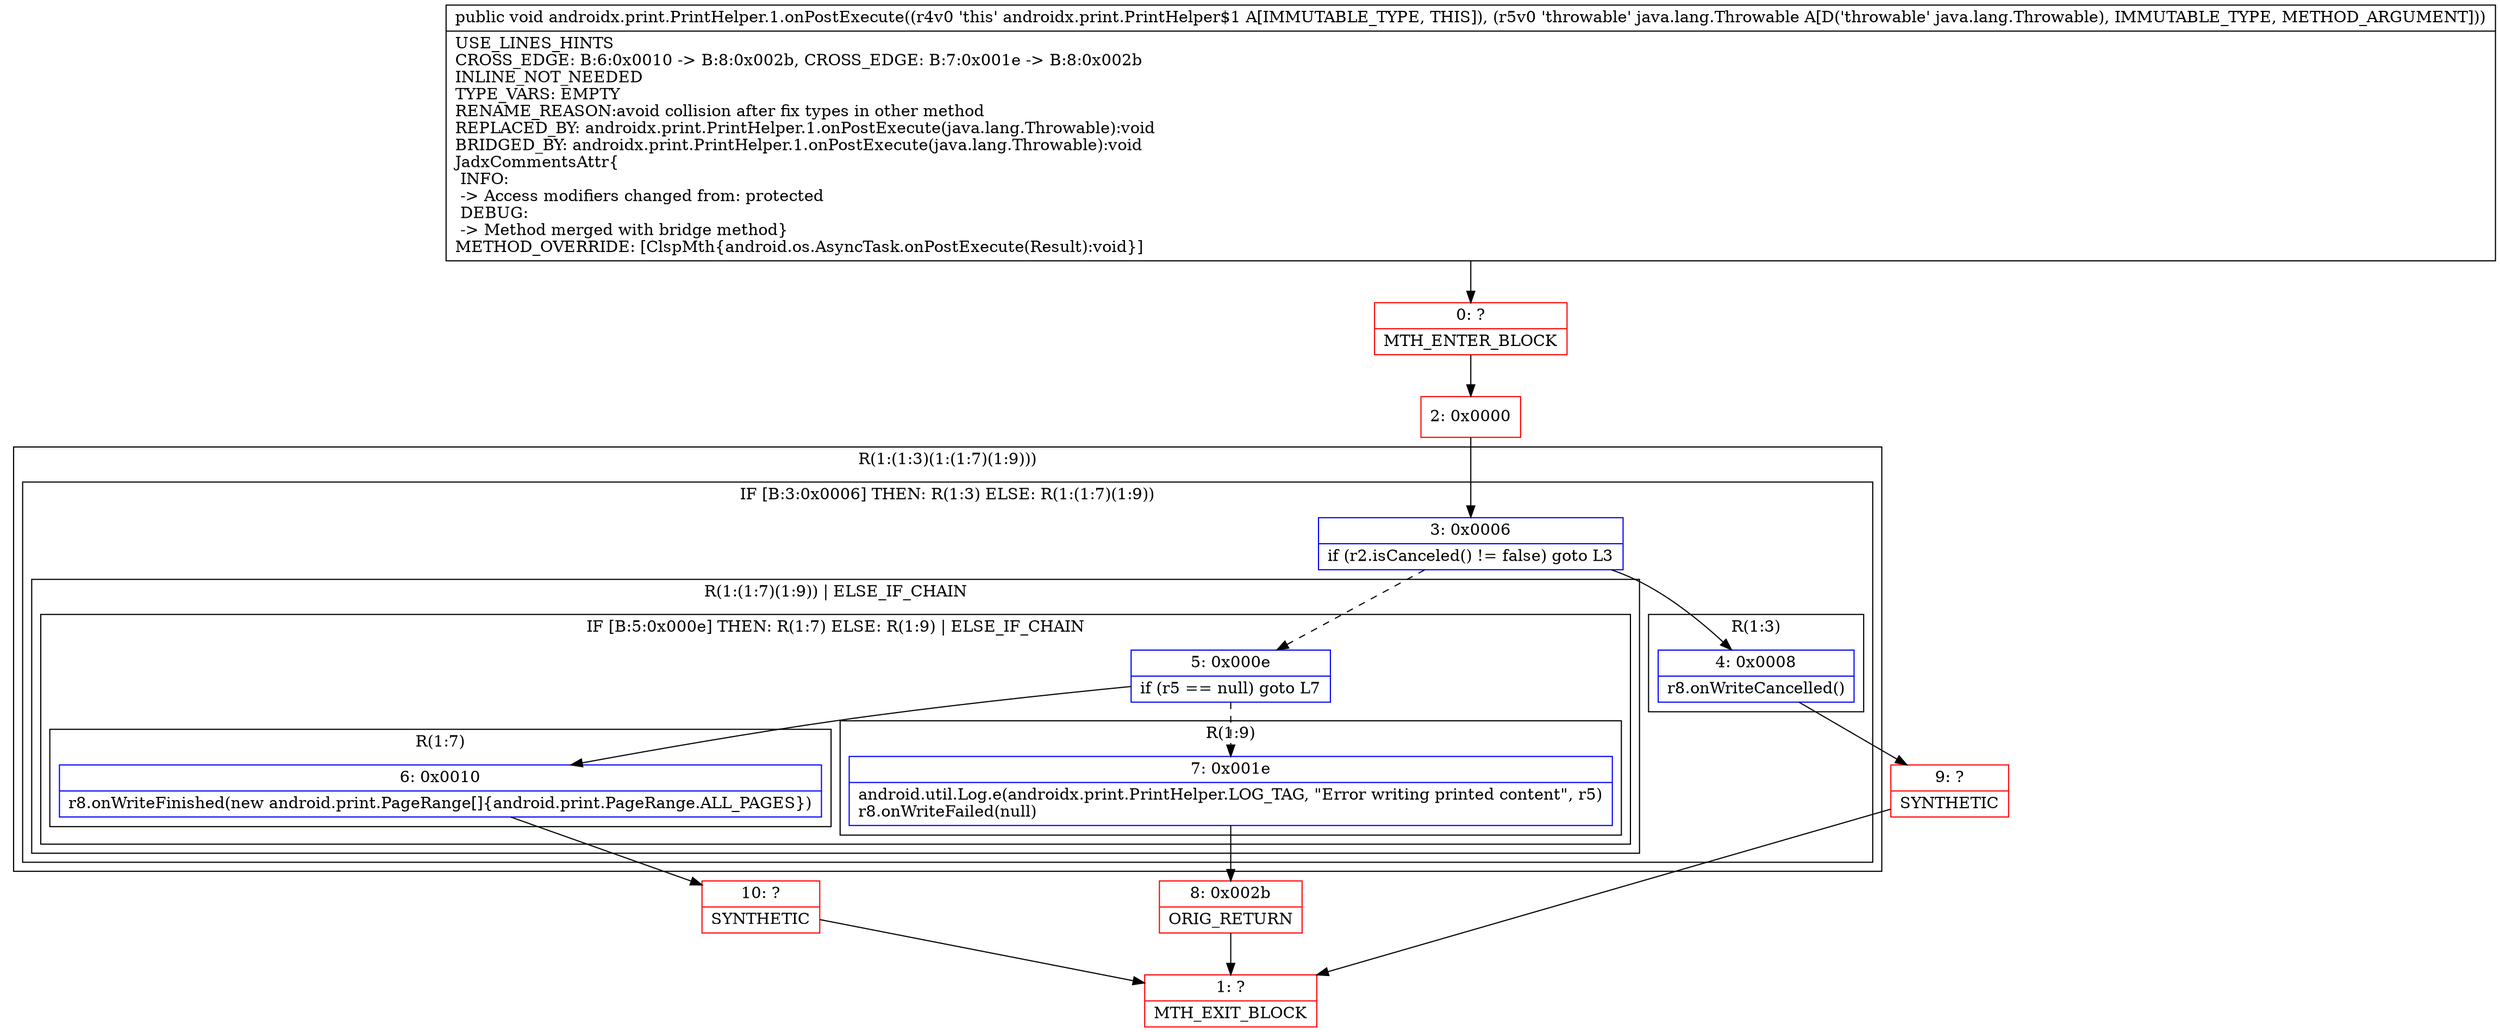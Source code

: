 digraph "CFG forandroidx.print.PrintHelper.1.onPostExecute(Ljava\/lang\/Throwable;)V" {
subgraph cluster_Region_608355997 {
label = "R(1:(1:3)(1:(1:7)(1:9)))";
node [shape=record,color=blue];
subgraph cluster_IfRegion_1425806403 {
label = "IF [B:3:0x0006] THEN: R(1:3) ELSE: R(1:(1:7)(1:9))";
node [shape=record,color=blue];
Node_3 [shape=record,label="{3\:\ 0x0006|if (r2.isCanceled() != false) goto L3\l}"];
subgraph cluster_Region_1355929621 {
label = "R(1:3)";
node [shape=record,color=blue];
Node_4 [shape=record,label="{4\:\ 0x0008|r8.onWriteCancelled()\l}"];
}
subgraph cluster_Region_1286884731 {
label = "R(1:(1:7)(1:9)) | ELSE_IF_CHAIN\l";
node [shape=record,color=blue];
subgraph cluster_IfRegion_2129661022 {
label = "IF [B:5:0x000e] THEN: R(1:7) ELSE: R(1:9) | ELSE_IF_CHAIN\l";
node [shape=record,color=blue];
Node_5 [shape=record,label="{5\:\ 0x000e|if (r5 == null) goto L7\l}"];
subgraph cluster_Region_1251623375 {
label = "R(1:7)";
node [shape=record,color=blue];
Node_6 [shape=record,label="{6\:\ 0x0010|r8.onWriteFinished(new android.print.PageRange[]\{android.print.PageRange.ALL_PAGES\})\l}"];
}
subgraph cluster_Region_341129721 {
label = "R(1:9)";
node [shape=record,color=blue];
Node_7 [shape=record,label="{7\:\ 0x001e|android.util.Log.e(androidx.print.PrintHelper.LOG_TAG, \"Error writing printed content\", r5)\lr8.onWriteFailed(null)\l}"];
}
}
}
}
}
Node_0 [shape=record,color=red,label="{0\:\ ?|MTH_ENTER_BLOCK\l}"];
Node_2 [shape=record,color=red,label="{2\:\ 0x0000}"];
Node_9 [shape=record,color=red,label="{9\:\ ?|SYNTHETIC\l}"];
Node_1 [shape=record,color=red,label="{1\:\ ?|MTH_EXIT_BLOCK\l}"];
Node_10 [shape=record,color=red,label="{10\:\ ?|SYNTHETIC\l}"];
Node_8 [shape=record,color=red,label="{8\:\ 0x002b|ORIG_RETURN\l}"];
MethodNode[shape=record,label="{public void androidx.print.PrintHelper.1.onPostExecute((r4v0 'this' androidx.print.PrintHelper$1 A[IMMUTABLE_TYPE, THIS]), (r5v0 'throwable' java.lang.Throwable A[D('throwable' java.lang.Throwable), IMMUTABLE_TYPE, METHOD_ARGUMENT]))  | USE_LINES_HINTS\lCROSS_EDGE: B:6:0x0010 \-\> B:8:0x002b, CROSS_EDGE: B:7:0x001e \-\> B:8:0x002b\lINLINE_NOT_NEEDED\lTYPE_VARS: EMPTY\lRENAME_REASON:avoid collision after fix types in other method\lREPLACED_BY: androidx.print.PrintHelper.1.onPostExecute(java.lang.Throwable):void\lBRIDGED_BY: androidx.print.PrintHelper.1.onPostExecute(java.lang.Throwable):void\lJadxCommentsAttr\{\l INFO: \l \-\> Access modifiers changed from: protected\l DEBUG: \l \-\> Method merged with bridge method\}\lMETHOD_OVERRIDE: [ClspMth\{android.os.AsyncTask.onPostExecute(Result):void\}]\l}"];
MethodNode -> Node_0;Node_3 -> Node_4;
Node_3 -> Node_5[style=dashed];
Node_4 -> Node_9;
Node_5 -> Node_6;
Node_5 -> Node_7[style=dashed];
Node_6 -> Node_10;
Node_7 -> Node_8;
Node_0 -> Node_2;
Node_2 -> Node_3;
Node_9 -> Node_1;
Node_10 -> Node_1;
Node_8 -> Node_1;
}


